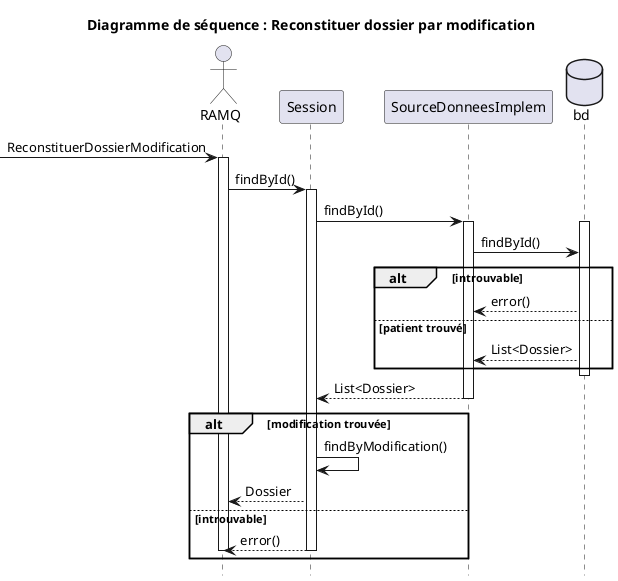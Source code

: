@startuml
title Diagramme de séquence : Reconstituer dossier par modification
hide footbox
actor "RAMQ" as ramq
-> ramq: ReconstituerDossierModification
activate ramq
hide footbox
ramq -> Session: findById()
activate Session
Session -> SourceDonneesImplem: findById()
activate SourceDonneesImplem
database Bd as "bd"
activate Bd
SourceDonneesImplem -> Bd: findById()
alt introuvable
Bd --> SourceDonneesImplem: error()
else patient trouvé
Bd --> SourceDonneesImplem:List<Dossier>
end
deactivate Bd
SourceDonneesImplem --> Session: List<Dossier>
deactivate SourceDonneesImplem
alt modification trouvée
Session -> Session: findByModification()
Session --> ramq: Dossier
else introuvable
Session --> ramq: error()
deactivate Session
deactivate ramq
end

@enduml